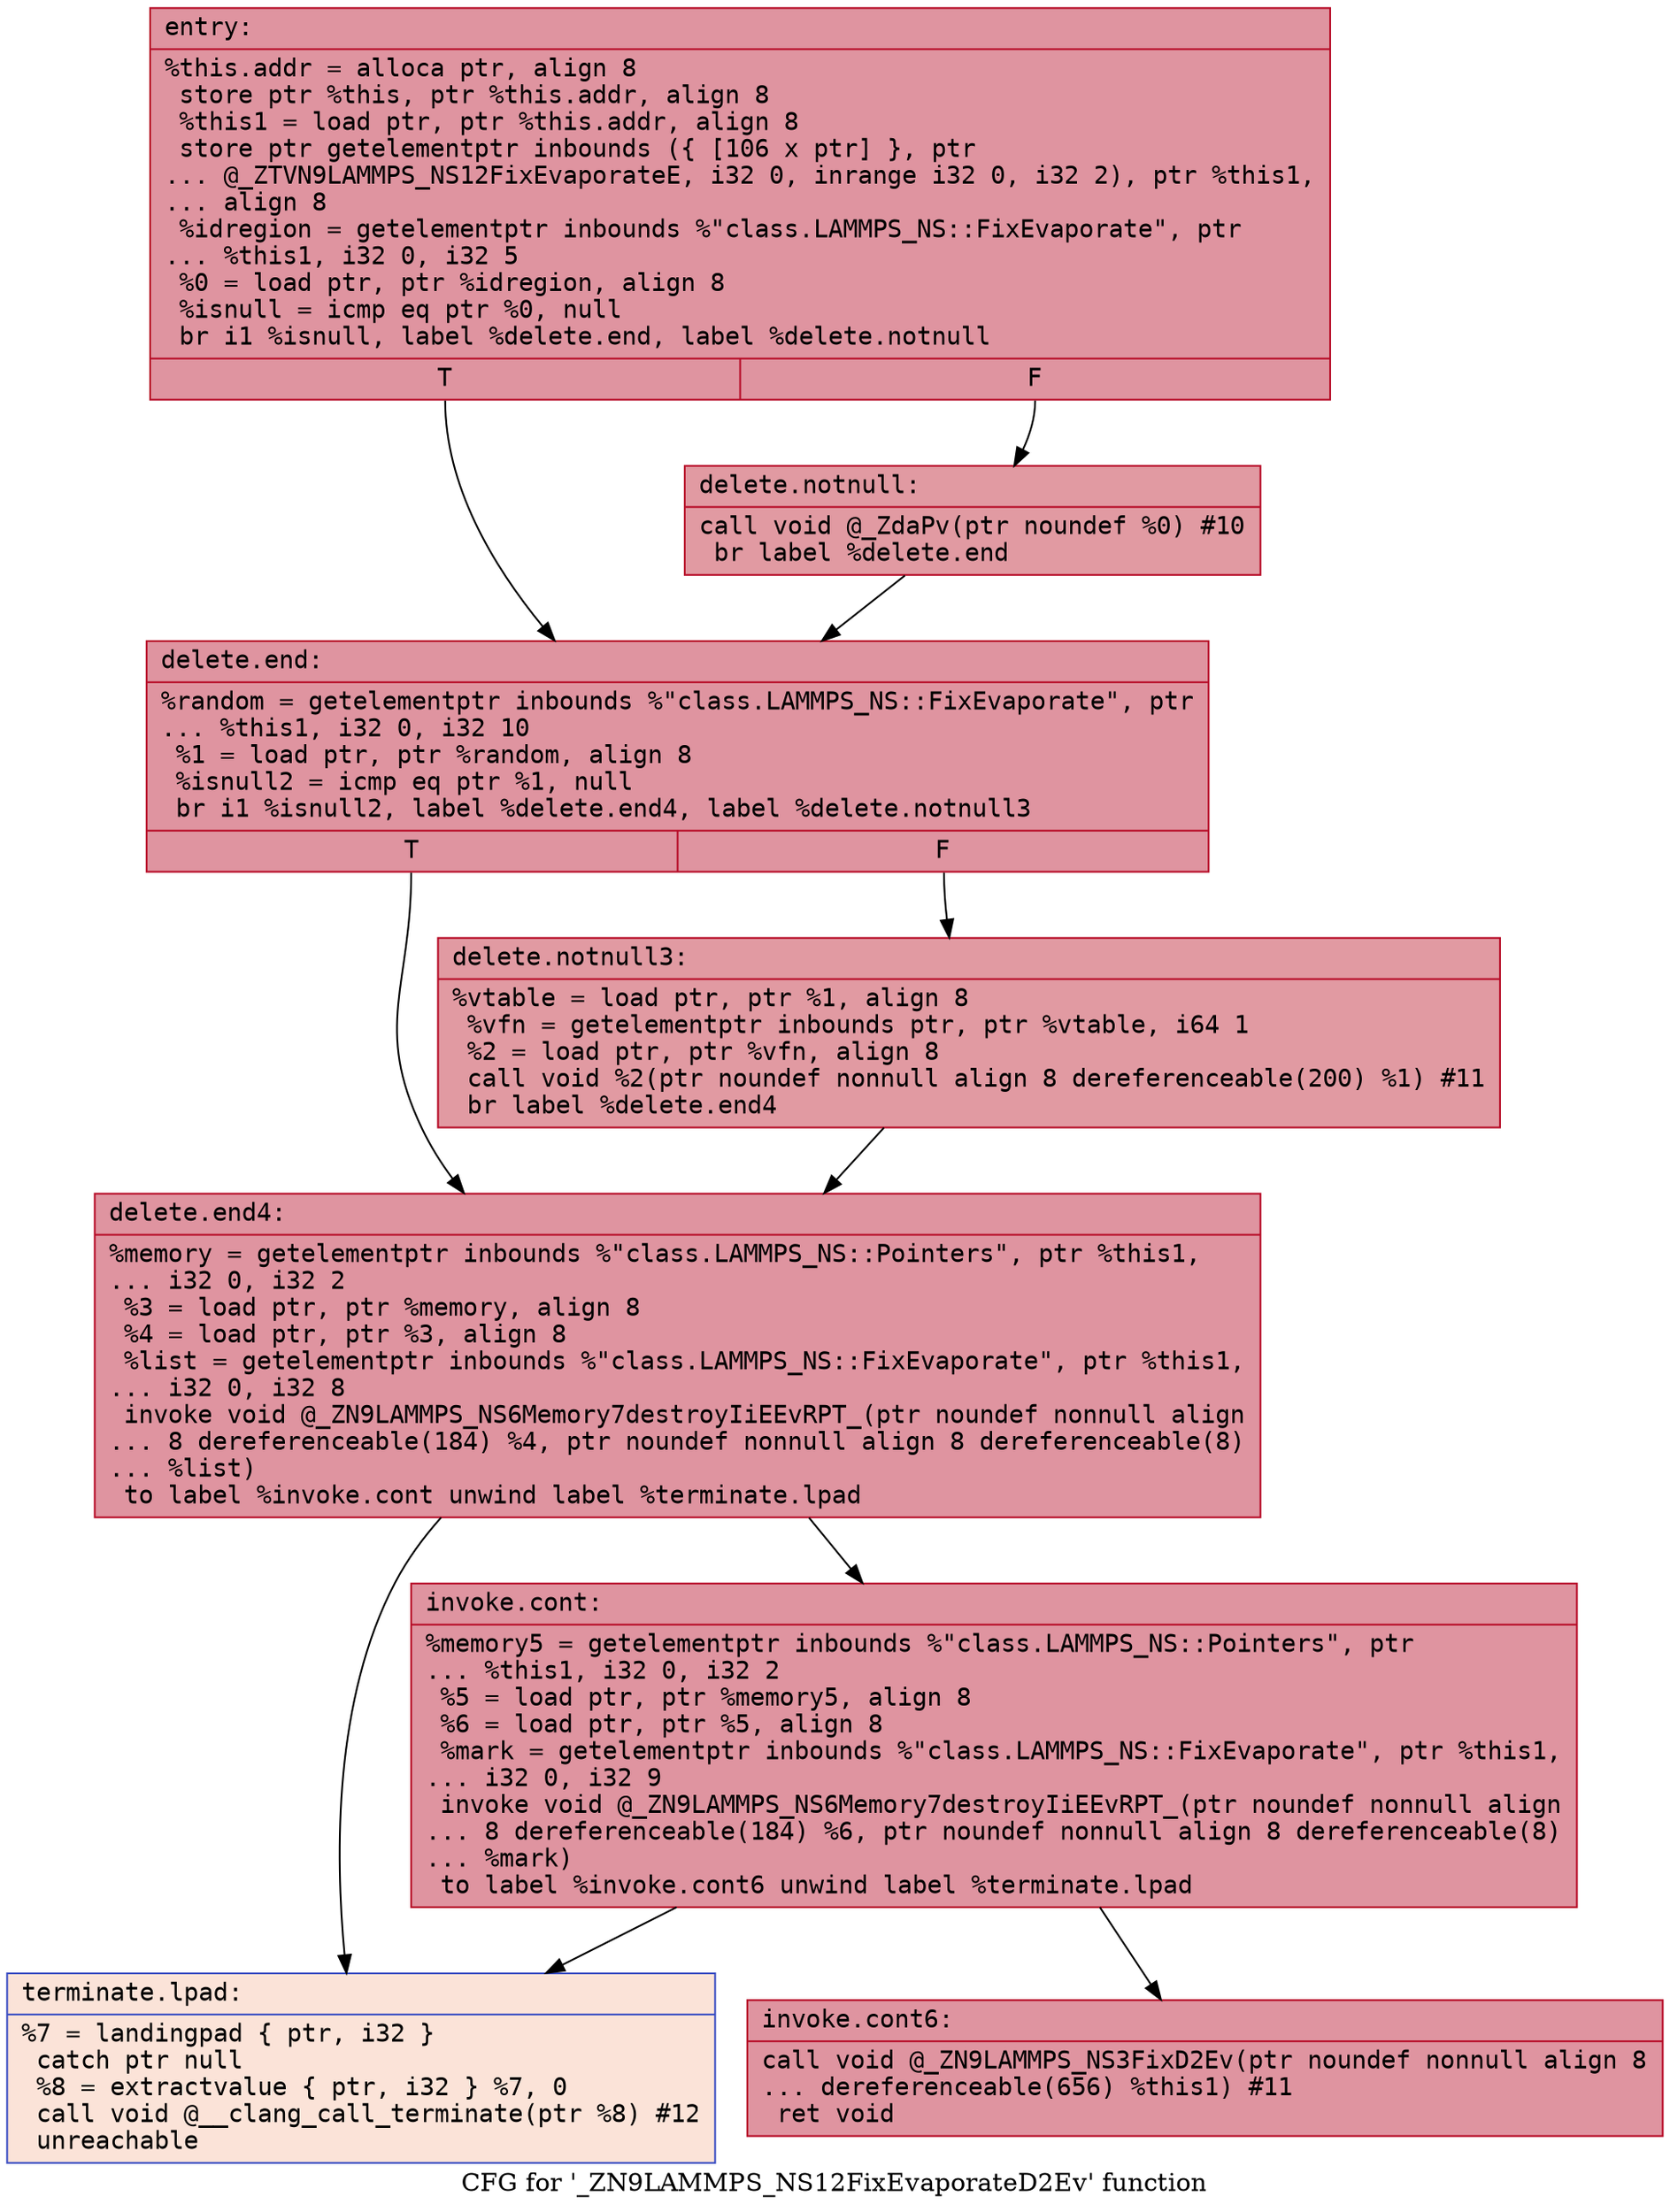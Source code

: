 digraph "CFG for '_ZN9LAMMPS_NS12FixEvaporateD2Ev' function" {
	label="CFG for '_ZN9LAMMPS_NS12FixEvaporateD2Ev' function";

	Node0x55d5ebdb9eb0 [shape=record,color="#b70d28ff", style=filled, fillcolor="#b70d2870" fontname="Courier",label="{entry:\l|  %this.addr = alloca ptr, align 8\l  store ptr %this, ptr %this.addr, align 8\l  %this1 = load ptr, ptr %this.addr, align 8\l  store ptr getelementptr inbounds (\{ [106 x ptr] \}, ptr\l... @_ZTVN9LAMMPS_NS12FixEvaporateE, i32 0, inrange i32 0, i32 2), ptr %this1,\l... align 8\l  %idregion = getelementptr inbounds %\"class.LAMMPS_NS::FixEvaporate\", ptr\l... %this1, i32 0, i32 5\l  %0 = load ptr, ptr %idregion, align 8\l  %isnull = icmp eq ptr %0, null\l  br i1 %isnull, label %delete.end, label %delete.notnull\l|{<s0>T|<s1>F}}"];
	Node0x55d5ebdb9eb0:s0 -> Node0x55d5ebdba1e0[tooltip="entry -> delete.end\nProbability 37.50%" ];
	Node0x55d5ebdb9eb0:s1 -> Node0x55d5ebdba230[tooltip="entry -> delete.notnull\nProbability 62.50%" ];
	Node0x55d5ebdba230 [shape=record,color="#b70d28ff", style=filled, fillcolor="#bb1b2c70" fontname="Courier",label="{delete.notnull:\l|  call void @_ZdaPv(ptr noundef %0) #10\l  br label %delete.end\l}"];
	Node0x55d5ebdba230 -> Node0x55d5ebdba1e0[tooltip="delete.notnull -> delete.end\nProbability 100.00%" ];
	Node0x55d5ebdba1e0 [shape=record,color="#b70d28ff", style=filled, fillcolor="#b70d2870" fontname="Courier",label="{delete.end:\l|  %random = getelementptr inbounds %\"class.LAMMPS_NS::FixEvaporate\", ptr\l... %this1, i32 0, i32 10\l  %1 = load ptr, ptr %random, align 8\l  %isnull2 = icmp eq ptr %1, null\l  br i1 %isnull2, label %delete.end4, label %delete.notnull3\l|{<s0>T|<s1>F}}"];
	Node0x55d5ebdba1e0:s0 -> Node0x55d5ebdba600[tooltip="delete.end -> delete.end4\nProbability 37.50%" ];
	Node0x55d5ebdba1e0:s1 -> Node0x55d5ebdba680[tooltip="delete.end -> delete.notnull3\nProbability 62.50%" ];
	Node0x55d5ebdba680 [shape=record,color="#b70d28ff", style=filled, fillcolor="#bb1b2c70" fontname="Courier",label="{delete.notnull3:\l|  %vtable = load ptr, ptr %1, align 8\l  %vfn = getelementptr inbounds ptr, ptr %vtable, i64 1\l  %2 = load ptr, ptr %vfn, align 8\l  call void %2(ptr noundef nonnull align 8 dereferenceable(200) %1) #11\l  br label %delete.end4\l}"];
	Node0x55d5ebdba680 -> Node0x55d5ebdba600[tooltip="delete.notnull3 -> delete.end4\nProbability 100.00%" ];
	Node0x55d5ebdba600 [shape=record,color="#b70d28ff", style=filled, fillcolor="#b70d2870" fontname="Courier",label="{delete.end4:\l|  %memory = getelementptr inbounds %\"class.LAMMPS_NS::Pointers\", ptr %this1,\l... i32 0, i32 2\l  %3 = load ptr, ptr %memory, align 8\l  %4 = load ptr, ptr %3, align 8\l  %list = getelementptr inbounds %\"class.LAMMPS_NS::FixEvaporate\", ptr %this1,\l... i32 0, i32 8\l  invoke void @_ZN9LAMMPS_NS6Memory7destroyIiEEvRPT_(ptr noundef nonnull align\l... 8 dereferenceable(184) %4, ptr noundef nonnull align 8 dereferenceable(8)\l... %list)\l          to label %invoke.cont unwind label %terminate.lpad\l}"];
	Node0x55d5ebdba600 -> Node0x55d5ebdbaed0[tooltip="delete.end4 -> invoke.cont\nProbability 100.00%" ];
	Node0x55d5ebdba600 -> Node0x55d5ebdbaf50[tooltip="delete.end4 -> terminate.lpad\nProbability 0.00%" ];
	Node0x55d5ebdbaed0 [shape=record,color="#b70d28ff", style=filled, fillcolor="#b70d2870" fontname="Courier",label="{invoke.cont:\l|  %memory5 = getelementptr inbounds %\"class.LAMMPS_NS::Pointers\", ptr\l... %this1, i32 0, i32 2\l  %5 = load ptr, ptr %memory5, align 8\l  %6 = load ptr, ptr %5, align 8\l  %mark = getelementptr inbounds %\"class.LAMMPS_NS::FixEvaporate\", ptr %this1,\l... i32 0, i32 9\l  invoke void @_ZN9LAMMPS_NS6Memory7destroyIiEEvRPT_(ptr noundef nonnull align\l... 8 dereferenceable(184) %6, ptr noundef nonnull align 8 dereferenceable(8)\l... %mark)\l          to label %invoke.cont6 unwind label %terminate.lpad\l}"];
	Node0x55d5ebdbaed0 -> Node0x55d5ebdbb490[tooltip="invoke.cont -> invoke.cont6\nProbability 100.00%" ];
	Node0x55d5ebdbaed0 -> Node0x55d5ebdbaf50[tooltip="invoke.cont -> terminate.lpad\nProbability 0.00%" ];
	Node0x55d5ebdbb490 [shape=record,color="#b70d28ff", style=filled, fillcolor="#b70d2870" fontname="Courier",label="{invoke.cont6:\l|  call void @_ZN9LAMMPS_NS3FixD2Ev(ptr noundef nonnull align 8\l... dereferenceable(656) %this1) #11\l  ret void\l}"];
	Node0x55d5ebdbaf50 [shape=record,color="#3d50c3ff", style=filled, fillcolor="#f6bfa670" fontname="Courier",label="{terminate.lpad:\l|  %7 = landingpad \{ ptr, i32 \}\l          catch ptr null\l  %8 = extractvalue \{ ptr, i32 \} %7, 0\l  call void @__clang_call_terminate(ptr %8) #12\l  unreachable\l}"];
}
